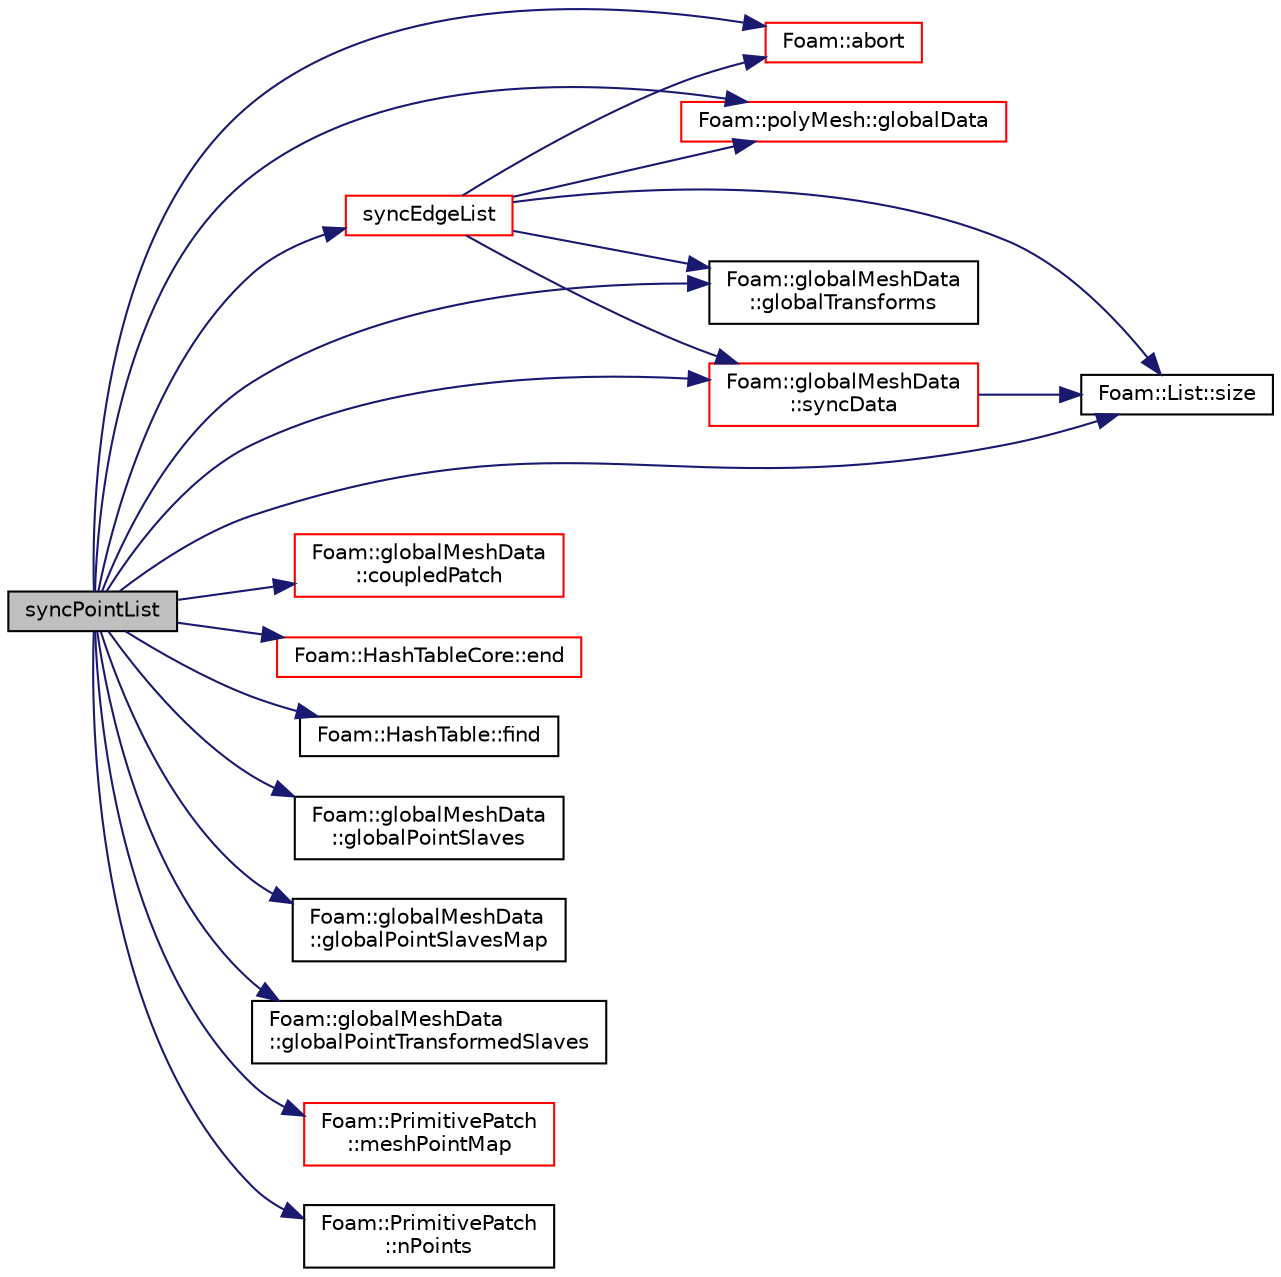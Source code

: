 digraph "syncPointList"
{
  bgcolor="transparent";
  edge [fontname="Helvetica",fontsize="10",labelfontname="Helvetica",labelfontsize="10"];
  node [fontname="Helvetica",fontsize="10",shape=record];
  rankdir="LR";
  Node1 [label="syncPointList",height=0.2,width=0.4,color="black", fillcolor="grey75", style="filled", fontcolor="black"];
  Node1 -> Node2 [color="midnightblue",fontsize="10",style="solid",fontname="Helvetica"];
  Node2 [label="Foam::abort",height=0.2,width=0.4,color="red",URL="$a10733.html#a447107a607d03e417307c203fa5fb44b"];
  Node1 -> Node3 [color="midnightblue",fontsize="10",style="solid",fontname="Helvetica"];
  Node3 [label="Foam::globalMeshData\l::coupledPatch",height=0.2,width=0.4,color="red",URL="$a00933.html#afbcae5ee9ab7ebe172d3809f611d745d",tooltip="Return patch of all coupled faces. "];
  Node1 -> Node4 [color="midnightblue",fontsize="10",style="solid",fontname="Helvetica"];
  Node4 [label="Foam::HashTableCore::end",height=0.2,width=0.4,color="red",URL="$a00985.html#a540580a296c0ff351686ceb4f27b6fe6",tooltip="iteratorEnd set to beyond the end of any HashTable "];
  Node1 -> Node5 [color="midnightblue",fontsize="10",style="solid",fontname="Helvetica"];
  Node5 [label="Foam::HashTable::find",height=0.2,width=0.4,color="black",URL="$a00984.html#a76b2c74ebd9f33fa9f76261b027ffc11",tooltip="Find and return an iterator set at the hashedEntry. "];
  Node1 -> Node6 [color="midnightblue",fontsize="10",style="solid",fontname="Helvetica"];
  Node6 [label="Foam::polyMesh::globalData",height=0.2,width=0.4,color="red",URL="$a01917.html#ad152d9d2d71b7bb6ab77c5ef580cb8ee",tooltip="Return parallel info. "];
  Node1 -> Node7 [color="midnightblue",fontsize="10",style="solid",fontname="Helvetica"];
  Node7 [label="Foam::globalMeshData\l::globalPointSlaves",height=0.2,width=0.4,color="black",URL="$a00933.html#a46e0f83a5e64f815d61733c92c275f89"];
  Node1 -> Node8 [color="midnightblue",fontsize="10",style="solid",fontname="Helvetica"];
  Node8 [label="Foam::globalMeshData\l::globalPointSlavesMap",height=0.2,width=0.4,color="black",URL="$a00933.html#ac273c239bfa0b6bf0c37ece116ce813e"];
  Node1 -> Node9 [color="midnightblue",fontsize="10",style="solid",fontname="Helvetica"];
  Node9 [label="Foam::globalMeshData\l::globalPointTransformedSlaves",height=0.2,width=0.4,color="black",URL="$a00933.html#a3d0705ed797e2121c43c4bdd2d510f44"];
  Node1 -> Node10 [color="midnightblue",fontsize="10",style="solid",fontname="Helvetica"];
  Node10 [label="Foam::globalMeshData\l::globalTransforms",height=0.2,width=0.4,color="black",URL="$a00933.html#a6c50db3dabc2d62e0af8cce92919e697",tooltip="Global transforms numbering. "];
  Node1 -> Node11 [color="midnightblue",fontsize="10",style="solid",fontname="Helvetica"];
  Node11 [label="Foam::PrimitivePatch\l::meshPointMap",height=0.2,width=0.4,color="red",URL="$a01972.html#a031f186dcdd6bca2af97413a6e3301aa",tooltip="Mesh point map. Given the global point index find its. "];
  Node1 -> Node12 [color="midnightblue",fontsize="10",style="solid",fontname="Helvetica"];
  Node12 [label="Foam::PrimitivePatch\l::nPoints",height=0.2,width=0.4,color="black",URL="$a01972.html#a9927abeba2c8506177084d644b6e573a",tooltip="Return number of points supporting patch faces. "];
  Node1 -> Node13 [color="midnightblue",fontsize="10",style="solid",fontname="Helvetica"];
  Node13 [label="Foam::List::size",height=0.2,width=0.4,color="black",URL="$a01364.html#a8a5f6fa29bd4b500caf186f60245b384",tooltip="Override size to be inconsistent with allocated storage. "];
  Node1 -> Node14 [color="midnightblue",fontsize="10",style="solid",fontname="Helvetica"];
  Node14 [label="Foam::globalMeshData\l::syncData",height=0.2,width=0.4,color="red",URL="$a00933.html#a81fffc5ec4bfe50dd3ba0a3ca38ee2f1",tooltip="Helper: synchronise data with transforms. "];
  Node14 -> Node13 [color="midnightblue",fontsize="10",style="solid",fontname="Helvetica"];
  Node1 -> Node15 [color="midnightblue",fontsize="10",style="solid",fontname="Helvetica"];
  Node15 [label="syncEdgeList",height=0.2,width=0.4,color="red",URL="$a02545.html#a5ed3e64d2ef89e3823674727ea1b3d58",tooltip="Synchronize values on all mesh edges. "];
  Node15 -> Node13 [color="midnightblue",fontsize="10",style="solid",fontname="Helvetica"];
  Node15 -> Node2 [color="midnightblue",fontsize="10",style="solid",fontname="Helvetica"];
  Node15 -> Node6 [color="midnightblue",fontsize="10",style="solid",fontname="Helvetica"];
  Node15 -> Node10 [color="midnightblue",fontsize="10",style="solid",fontname="Helvetica"];
  Node15 -> Node14 [color="midnightblue",fontsize="10",style="solid",fontname="Helvetica"];
}
